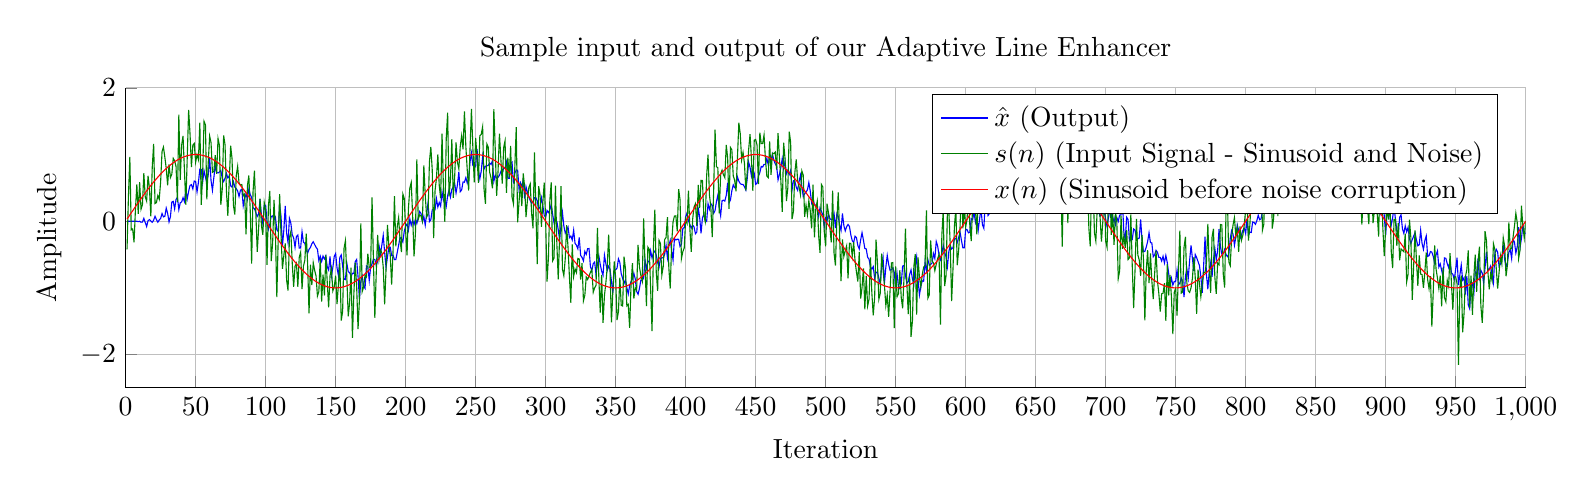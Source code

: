 % This file was created by matlab2tikz v0.4.7 (commit 84da6da3eee1f984abca8102d577f21df97f7554) running on MATLAB 8.3.
% Copyright (c) 2008--2014, Nico Schlömer <nico.schloemer@gmail.com>
% All rights reserved.
% Minimal pgfplots version: 1.3
% 
% The latest updates can be retrieved from
%   http://www.mathworks.com/matlabcentral/fileexchange/22022-matlab2tikz
% where you can also make suggestions and rate matlab2tikz.
% 
\begin{tikzpicture}

\begin{axis}[%
width=7in,
height=1.5in,scale only axis,
xmin=0,
xmax=1000,
xmajorgrids,
ymin=-2.5,
ymax=2,
xlabel={Iteration},
ylabel={Amplitude},
title={Sample input and output of our Adaptive Line Enhancer},
ymajorgrids,
axis x line*=bottom,
axis y line*=left,
legend style={draw=black,fill=white,legend cell align=left}
]
\addplot [color=blue,solid]
  table[row sep=crcr]{1	0\\
2	0\\
3	0\\
4	0\\
5	0\\
6	0\\
7	-0.002\\
8	-0.001\\
9	-0.007\\
10	-0.001\\
11	-0.015\\
12	-0.012\\
13	0.043\\
14	-0.019\\
15	-0.08\\
16	0.008\\
17	0.023\\
18	0.003\\
19	-0.016\\
20	0.015\\
21	0.074\\
22	0.024\\
23	-0.015\\
24	0.018\\
25	0.041\\
26	0.115\\
27	0.065\\
28	0.073\\
29	0.196\\
30	0.118\\
31	-0.01\\
32	0.069\\
33	0.288\\
34	0.298\\
35	0.185\\
36	0.326\\
37	0.356\\
38	0.174\\
39	0.275\\
40	0.29\\
41	0.353\\
42	0.295\\
43	0.473\\
44	0.336\\
45	0.449\\
46	0.537\\
47	0.549\\
48	0.485\\
49	0.603\\
50	0.595\\
51	0.439\\
52	0.583\\
53	0.781\\
54	0.776\\
55	0.584\\
56	0.758\\
57	0.661\\
58	0.573\\
59	0.701\\
60	0.954\\
61	0.61\\
62	0.463\\
63	0.653\\
64	0.834\\
65	0.729\\
66	0.724\\
67	0.738\\
68	0.761\\
69	0.646\\
70	0.595\\
71	0.644\\
72	0.718\\
73	0.649\\
74	0.68\\
75	0.53\\
76	0.512\\
77	0.594\\
78	0.512\\
79	0.489\\
80	0.454\\
81	0.371\\
82	0.464\\
83	0.48\\
84	0.23\\
85	0.34\\
86	0.41\\
87	0.333\\
88	0.482\\
89	0.399\\
90	0.357\\
91	0.201\\
92	0.189\\
93	0.128\\
94	0.072\\
95	0.109\\
96	0.33\\
97	0.088\\
98	-0.04\\
99	0.234\\
100	0.239\\
101	-0.007\\
102	-0.122\\
103	-0.042\\
104	0.072\\
105	0.079\\
106	0.023\\
107	0.06\\
108	-0.129\\
109	-0.156\\
110	0.246\\
111	0.073\\
112	-0.374\\
113	-0.133\\
114	0.23\\
115	-0.181\\
116	-0.32\\
117	0.043\\
118	-0.028\\
119	-0.205\\
120	-0.249\\
121	-0.392\\
122	-0.227\\
123	-0.207\\
124	-0.403\\
125	-0.402\\
126	-0.158\\
127	-0.315\\
128	-0.332\\
129	-0.43\\
130	-0.478\\
131	-0.422\\
132	-0.394\\
133	-0.338\\
134	-0.308\\
135	-0.35\\
136	-0.391\\
137	-0.419\\
138	-0.591\\
139	-0.525\\
140	-0.603\\
141	-0.523\\
142	-0.567\\
143	-0.519\\
144	-0.684\\
145	-0.733\\
146	-0.527\\
147	-0.823\\
148	-0.695\\
149	-0.529\\
150	-0.485\\
151	-0.701\\
152	-0.817\\
153	-0.544\\
154	-0.506\\
155	-0.672\\
156	-0.868\\
157	-0.877\\
158	-0.632\\
159	-0.758\\
160	-0.77\\
161	-0.829\\
162	-0.781\\
163	-0.784\\
164	-0.607\\
165	-0.574\\
166	-0.831\\
167	-1.17\\
168	-0.899\\
169	-0.822\\
170	-0.968\\
171	-1.007\\
172	-0.67\\
173	-0.682\\
174	-0.89\\
175	-0.688\\
176	-0.639\\
177	-0.568\\
178	-0.575\\
179	-0.663\\
180	-0.6\\
181	-0.369\\
182	-0.492\\
183	-0.361\\
184	-0.214\\
185	-0.469\\
186	-0.692\\
187	-0.539\\
188	-0.395\\
189	-0.391\\
190	-0.515\\
191	-0.508\\
192	-0.577\\
193	-0.575\\
194	-0.469\\
195	-0.358\\
196	-0.244\\
197	-0.265\\
198	-0.312\\
199	-0.152\\
200	-0.075\\
201	-0.042\\
202	-0.136\\
203	0.032\\
204	-0.06\\
205	0.014\\
206	-0.052\\
207	0.035\\
208	-0.034\\
209	0.056\\
210	0.146\\
211	0.115\\
212	-0.006\\
213	0.072\\
214	-0.059\\
215	0.113\\
216	0.275\\
217	-0.006\\
218	0.02\\
219	0.169\\
220	0.179\\
221	0.174\\
222	0.339\\
223	0.212\\
224	0.281\\
225	0.225\\
226	0.441\\
227	0.306\\
228	0.317\\
229	0.222\\
230	0.385\\
231	0.468\\
232	0.364\\
233	0.478\\
234	0.509\\
235	0.573\\
236	0.423\\
237	0.545\\
238	0.741\\
239	0.443\\
240	0.468\\
241	0.589\\
242	0.585\\
243	0.654\\
244	0.571\\
245	0.628\\
246	0.889\\
247	1.022\\
248	0.836\\
249	0.844\\
250	0.821\\
251	1.086\\
252	0.764\\
253	0.637\\
254	0.751\\
255	0.968\\
256	0.782\\
257	0.826\\
258	0.83\\
259	0.838\\
260	0.874\\
261	0.851\\
262	0.908\\
263	0.598\\
264	0.688\\
265	0.646\\
266	0.658\\
267	0.688\\
268	0.745\\
269	0.712\\
270	0.799\\
271	0.798\\
272	0.886\\
273	0.646\\
274	0.643\\
275	0.87\\
276	0.887\\
277	0.563\\
278	0.725\\
279	0.768\\
280	0.766\\
281	0.48\\
282	0.576\\
283	0.513\\
284	0.623\\
285	0.338\\
286	0.517\\
287	0.433\\
288	0.369\\
289	0.308\\
290	0.269\\
291	0.287\\
292	0.352\\
293	0.353\\
294	0.304\\
295	0.178\\
296	0.216\\
297	0.351\\
298	0.234\\
299	0.086\\
300	0.059\\
301	0.16\\
302	0.129\\
303	0.171\\
304	0.25\\
305	0.104\\
306	-0.025\\
307	0.014\\
308	-0.002\\
309	-0.129\\
310	-0.281\\
311	-0.06\\
312	0.131\\
313	-0.072\\
314	-0.178\\
315	-0.135\\
316	-0.088\\
317	-0.247\\
318	-0.222\\
319	-0.281\\
320	-0.135\\
321	-0.331\\
322	-0.361\\
323	-0.414\\
324	-0.243\\
325	-0.514\\
326	-0.543\\
327	-0.596\\
328	-0.453\\
329	-0.498\\
330	-0.412\\
331	-0.41\\
332	-0.684\\
333	-0.739\\
334	-0.637\\
335	-0.613\\
336	-0.805\\
337	-0.647\\
338	-0.518\\
339	-0.65\\
340	-0.746\\
341	-0.809\\
342	-0.51\\
343	-0.634\\
344	-0.738\\
345	-0.675\\
346	-0.724\\
347	-0.898\\
348	-1.075\\
349	-0.736\\
350	-0.727\\
351	-0.704\\
352	-0.565\\
353	-0.619\\
354	-0.789\\
355	-0.857\\
356	-0.935\\
357	-0.878\\
358	-0.997\\
359	-1.092\\
360	-0.966\\
361	-0.905\\
362	-0.867\\
363	-0.782\\
364	-0.865\\
365	-1.055\\
366	-1.097\\
367	-1.009\\
368	-0.885\\
369	-0.893\\
370	-0.85\\
371	-0.579\\
372	-0.71\\
373	-0.613\\
374	-0.595\\
375	-0.444\\
376	-0.551\\
377	-0.471\\
378	-0.447\\
379	-0.508\\
380	-0.618\\
381	-0.689\\
382	-0.561\\
383	-0.55\\
384	-0.547\\
385	-0.497\\
386	-0.359\\
387	-0.549\\
388	-0.375\\
389	-0.287\\
390	-0.436\\
391	-0.583\\
392	-0.259\\
393	-0.282\\
394	-0.269\\
395	-0.272\\
396	-0.379\\
397	-0.345\\
398	-0.108\\
399	-0.097\\
400	0.066\\
401	0.123\\
402	0.007\\
403	-0.05\\
404	-0.105\\
405	-0.057\\
406	-0.086\\
407	-0.188\\
408	-0.161\\
409	0.207\\
410	0.06\\
411	-0.183\\
412	0.051\\
413	0.106\\
414	0.017\\
415	-0.001\\
416	0.261\\
417	0.179\\
418	0.263\\
419	0.237\\
420	0.119\\
421	0.158\\
422	0.293\\
423	0.39\\
424	0.208\\
425	0.083\\
426	0.306\\
427	0.316\\
428	0.302\\
429	0.388\\
430	0.577\\
431	0.275\\
432	0.317\\
433	0.457\\
434	0.544\\
435	0.502\\
436	0.513\\
437	0.664\\
438	0.602\\
439	0.563\\
440	0.552\\
441	0.551\\
442	0.518\\
443	0.468\\
444	0.641\\
445	0.886\\
446	0.808\\
447	0.677\\
448	0.789\\
449	0.719\\
450	0.553\\
451	0.569\\
452	0.677\\
453	0.73\\
454	0.822\\
455	0.813\\
456	0.852\\
457	0.852\\
458	0.944\\
459	0.846\\
460	0.961\\
461	0.914\\
462	1.006\\
463	0.916\\
464	0.861\\
465	0.824\\
466	0.621\\
467	0.702\\
468	0.803\\
469	0.939\\
470	0.788\\
471	0.898\\
472	0.713\\
473	0.765\\
474	0.703\\
475	0.764\\
476	0.468\\
477	0.609\\
478	0.602\\
479	0.511\\
480	0.464\\
481	0.593\\
482	0.689\\
483	0.518\\
484	0.37\\
485	0.412\\
486	0.438\\
487	0.47\\
488	0.581\\
489	0.452\\
490	0.274\\
491	0.338\\
492	0.244\\
493	0.244\\
494	0.176\\
495	0.071\\
496	0.202\\
497	0.149\\
498	0.093\\
499	-0.09\\
500	0.046\\
501	0.002\\
502	0.114\\
503	0.042\\
504	0.02\\
505	0.039\\
506	0.117\\
507	-0.103\\
508	0.108\\
509	0.071\\
510	-0.058\\
511	-0.138\\
512	0.115\\
513	-0.064\\
514	-0.145\\
515	-0.082\\
516	-0.049\\
517	-0.079\\
518	-0.206\\
519	-0.292\\
520	-0.32\\
521	-0.226\\
522	-0.246\\
523	-0.366\\
524	-0.416\\
525	-0.28\\
526	-0.174\\
527	-0.284\\
528	-0.409\\
529	-0.416\\
530	-0.542\\
531	-0.57\\
532	-0.687\\
533	-0.719\\
534	-0.681\\
535	-0.858\\
536	-0.768\\
537	-0.761\\
538	-0.852\\
539	-0.939\\
540	-0.682\\
541	-0.541\\
542	-0.93\\
543	-0.689\\
544	-0.514\\
545	-0.648\\
546	-0.736\\
547	-0.725\\
548	-0.698\\
549	-0.768\\
550	-0.996\\
551	-0.784\\
552	-0.978\\
553	-1.008\\
554	-0.937\\
555	-0.673\\
556	-0.665\\
557	-0.811\\
558	-0.931\\
559	-0.906\\
560	-0.799\\
561	-0.73\\
562	-0.866\\
563	-0.951\\
564	-0.674\\
565	-0.537\\
566	-0.877\\
567	-1.106\\
568	-0.98\\
569	-0.894\\
570	-0.901\\
571	-0.614\\
572	-0.737\\
573	-0.574\\
574	-0.66\\
575	-0.647\\
576	-0.629\\
577	-0.487\\
578	-0.559\\
579	-0.305\\
580	-0.372\\
581	-0.508\\
582	-0.576\\
583	-0.486\\
584	-0.36\\
585	-0.459\\
586	-0.538\\
587	-0.681\\
588	-0.454\\
589	-0.366\\
590	-0.418\\
591	-0.397\\
592	-0.253\\
593	-0.265\\
594	-0.318\\
595	-0.246\\
596	-0.165\\
597	-0.288\\
598	-0.398\\
599	-0.4\\
600	-0.12\\
601	-0.126\\
602	-0.174\\
603	-0.165\\
604	0.038\\
605	0.022\\
606	0.144\\
607	-0.02\\
608	0.049\\
609	-0.132\\
610	0.043\\
611	0.179\\
612	-0.054\\
613	-0.107\\
614	0.285\\
615	0.22\\
616	0.086\\
617	0.116\\
618	0.258\\
619	0.265\\
620	0.201\\
621	0.301\\
622	0.269\\
623	0.253\\
624	0.363\\
625	0.413\\
626	0.257\\
627	0.474\\
628	0.438\\
629	0.472\\
630	0.325\\
631	0.517\\
632	0.509\\
633	0.56\\
634	0.457\\
635	0.505\\
636	0.587\\
637	0.668\\
638	0.476\\
639	0.7\\
640	0.748\\
641	0.698\\
642	0.753\\
643	0.863\\
644	0.826\\
645	0.829\\
646	0.93\\
647	0.869\\
648	0.731\\
649	0.7\\
650	0.961\\
651	0.859\\
652	0.923\\
653	0.887\\
654	1.014\\
655	1.039\\
656	1.046\\
657	0.813\\
658	1.056\\
659	0.898\\
660	0.977\\
661	0.981\\
662	0.995\\
663	0.76\\
664	0.821\\
665	0.663\\
666	0.678\\
667	0.823\\
668	0.788\\
669	0.795\\
670	0.67\\
671	0.756\\
672	0.534\\
673	0.354\\
674	0.555\\
675	0.807\\
676	0.373\\
677	0.195\\
678	0.451\\
679	0.846\\
680	0.521\\
681	0.27\\
682	0.668\\
683	0.586\\
684	0.347\\
685	0.317\\
686	0.549\\
687	0.575\\
688	0.396\\
689	0.217\\
690	0.299\\
691	0.524\\
692	0.517\\
693	0.214\\
694	0.157\\
695	0.142\\
696	0.077\\
697	0.095\\
698	0.152\\
699	0.155\\
700	0.034\\
701	-0.083\\
702	0.052\\
703	0.159\\
704	0.117\\
705	-0.036\\
706	0.048\\
707	-0.05\\
708	0.054\\
709	-0.003\\
710	0.091\\
711	0.096\\
712	0.289\\
713	-0.163\\
714	-0.277\\
715	0.059\\
716	0.028\\
717	-0.295\\
718	-0.28\\
719	-0.277\\
720	-0.117\\
721	-0.134\\
722	-0.249\\
723	-0.264\\
724	-0.253\\
725	0.027\\
726	-0.29\\
727	-0.457\\
728	-0.453\\
729	-0.39\\
730	-0.304\\
731	-0.174\\
732	-0.321\\
733	-0.326\\
734	-0.534\\
735	-0.505\\
736	-0.437\\
737	-0.465\\
738	-0.543\\
739	-0.542\\
740	-0.597\\
741	-0.526\\
742	-0.626\\
743	-0.515\\
744	-0.618\\
745	-0.778\\
746	-0.959\\
747	-0.854\\
748	-0.959\\
749	-0.904\\
750	-0.905\\
751	-0.732\\
752	-0.953\\
753	-0.927\\
754	-0.853\\
755	-0.911\\
756	-1.137\\
757	-0.824\\
758	-0.714\\
759	-0.854\\
760	-0.585\\
761	-0.362\\
762	-0.563\\
763	-0.749\\
764	-0.5\\
765	-0.546\\
766	-0.606\\
767	-0.665\\
768	-0.83\\
769	-1.076\\
770	-0.663\\
771	-0.233\\
772	-0.802\\
773	-1.02\\
774	-0.747\\
775	-0.623\\
776	-0.835\\
777	-0.581\\
778	-0.408\\
779	-0.582\\
780	-0.439\\
781	-0.121\\
782	-0.383\\
783	-0.494\\
784	-0.489\\
785	-0.425\\
786	-0.499\\
787	-0.531\\
788	-0.494\\
789	-0.26\\
790	-0.141\\
791	-0.194\\
792	-0.36\\
793	-0.235\\
794	-0.055\\
795	-0.137\\
796	-0.26\\
797	-0.209\\
798	-0.137\\
799	-0.108\\
800	-0.184\\
801	0.035\\
802	-0.205\\
803	-0.163\\
804	-0.169\\
805	-0.012\\
806	-0.019\\
807	-0.047\\
808	0.008\\
809	0.089\\
810	0.022\\
811	0.036\\
812	0.15\\
813	0.247\\
814	0.126\\
815	0.146\\
816	0.328\\
817	0.186\\
818	0.176\\
819	0.267\\
820	0.254\\
821	0.195\\
822	0.31\\
823	0.408\\
824	0.29\\
825	0.296\\
826	0.255\\
827	0.381\\
828	0.377\\
829	0.41\\
830	0.18\\
831	0.447\\
832	0.502\\
833	0.558\\
834	0.481\\
835	0.602\\
836	0.813\\
837	0.63\\
838	0.475\\
839	0.474\\
840	0.535\\
841	0.696\\
842	0.462\\
843	0.461\\
844	0.48\\
845	0.638\\
846	0.568\\
847	0.56\\
848	0.624\\
849	0.733\\
850	0.882\\
851	0.772\\
852	0.656\\
853	0.658\\
854	0.706\\
855	0.76\\
856	0.619\\
857	0.778\\
858	0.858\\
859	0.698\\
860	0.847\\
861	0.739\\
862	0.618\\
863	0.699\\
864	0.779\\
865	0.672\\
866	0.55\\
867	0.768\\
868	0.635\\
869	0.635\\
870	0.549\\
871	0.642\\
872	0.627\\
873	0.572\\
874	0.628\\
875	0.778\\
876	0.517\\
877	0.638\\
878	0.78\\
879	0.619\\
880	0.547\\
881	0.72\\
882	0.55\\
883	0.418\\
884	0.308\\
885	0.5\\
886	0.52\\
887	0.714\\
888	0.273\\
889	0.168\\
890	0.261\\
891	0.391\\
892	0.254\\
893	0.248\\
894	0.252\\
895	0.252\\
896	0.106\\
897	0.192\\
898	0.308\\
899	0.086\\
900	-0.212\\
901	0.145\\
902	0.344\\
903	0.087\\
904	-0.058\\
905	0.052\\
906	0.22\\
907	0.032\\
908	-0.147\\
909	-0.204\\
910	0.058\\
911	0.096\\
912	-0.116\\
913	-0.182\\
914	-0.07\\
915	-0.159\\
916	-0.093\\
917	-0.262\\
918	-0.333\\
919	-0.277\\
920	-0.224\\
921	-0.173\\
922	-0.281\\
923	-0.369\\
924	-0.354\\
925	-0.136\\
926	-0.332\\
927	-0.421\\
928	-0.291\\
929	-0.22\\
930	-0.528\\
931	-0.517\\
932	-0.455\\
933	-0.464\\
934	-0.527\\
935	-0.63\\
936	-0.504\\
937	-0.446\\
938	-0.687\\
939	-0.641\\
940	-0.736\\
941	-0.835\\
942	-0.551\\
943	-0.557\\
944	-0.637\\
945	-0.696\\
946	-0.585\\
947	-0.777\\
948	-0.795\\
949	-0.875\\
950	-0.725\\
951	-0.547\\
952	-0.959\\
953	-0.807\\
954	-0.658\\
955	-0.882\\
956	-0.847\\
957	-1.1\\
958	-0.824\\
959	-1.254\\
960	-1.311\\
961	-0.982\\
962	-0.937\\
963	-1.084\\
964	-0.761\\
965	-0.788\\
966	-0.559\\
967	-0.891\\
968	-0.735\\
969	-0.777\\
970	-0.932\\
971	-0.696\\
972	-0.459\\
973	-0.736\\
974	-0.721\\
975	-0.672\\
976	-0.818\\
977	-0.926\\
978	-0.485\\
979	-0.422\\
980	-0.465\\
981	-0.677\\
982	-0.641\\
983	-0.57\\
984	-0.352\\
985	-0.573\\
986	-0.685\\
987	-0.621\\
988	-0.466\\
989	-0.427\\
990	-0.56\\
991	-0.278\\
992	-0.311\\
993	-0.477\\
994	-0.384\\
995	-0.091\\
996	-0.394\\
997	-0.258\\
998	-0.056\\
999	-0.167\\
1000	-0.188\\
};
\addlegendentry{$\hat{x} $ (Output)};

\addplot [color=black!50!green,solid]
  table[row sep=crcr]{1	-0.423\\
2	0.368\\
3	0.966\\
4	-0.13\\
5	-0.116\\
6	-0.318\\
7	0.171\\
8	0.553\\
9	0.112\\
10	0.585\\
11	0.18\\
12	0.248\\
13	0.72\\
14	0.365\\
15	0.303\\
16	0.681\\
17	0.499\\
18	0.071\\
19	0.806\\
20	1.161\\
21	0.265\\
22	0.279\\
23	0.385\\
24	0.329\\
25	0.592\\
26	1.043\\
27	1.112\\
28	0.963\\
29	0.792\\
30	0.539\\
31	0.852\\
32	0.655\\
33	0.706\\
34	0.943\\
35	0.906\\
36	0.822\\
37	0.287\\
38	1.6\\
39	0.622\\
40	1.14\\
41	1.28\\
42	0.765\\
43	0.246\\
44	0.95\\
45	1.671\\
46	1.309\\
47	0.813\\
48	1.14\\
49	1.167\\
50	0.885\\
51	0.998\\
52	0.924\\
53	1.48\\
54	0.245\\
55	0.707\\
56	1.499\\
57	1.444\\
58	0.327\\
59	0.88\\
60	1.276\\
61	1.181\\
62	0.733\\
63	0.747\\
64	0.989\\
65	0.711\\
66	1.24\\
67	1.138\\
68	0.245\\
69	0.478\\
70	1.288\\
71	1.148\\
72	0.452\\
73	0.082\\
74	0.595\\
75	1.134\\
76	0.939\\
77	0.238\\
78	0.099\\
79	0.683\\
80	0.822\\
81	0.571\\
82	0.545\\
83	0.55\\
84	0.38\\
85	0.409\\
86	-0.199\\
87	0.535\\
88	0.685\\
89	0.16\\
90	-0.637\\
91	0.44\\
92	0.757\\
93	0.132\\
94	-0.461\\
95	-0.105\\
96	0.339\\
97	-0.065\\
98	-0.205\\
99	0.279\\
100	0.157\\
101	-0.656\\
102	0.234\\
103	0.453\\
104	-0.599\\
105	-0.325\\
106	0.321\\
107	-0.181\\
108	-1.14\\
109	-0.245\\
110	0.405\\
111	-0.212\\
112	-0.714\\
113	-0.515\\
114	-0.334\\
115	-0.886\\
116	-1.039\\
117	-0.246\\
118	-0.156\\
119	-0.626\\
120	-0.983\\
121	-0.678\\
122	-0.632\\
123	-0.983\\
124	-0.542\\
125	-0.465\\
126	-1.02\\
127	-0.674\\
128	-0.587\\
129	-0.186\\
130	-0.641\\
131	-1.382\\
132	-0.651\\
133	-0.959\\
134	-0.623\\
135	-0.736\\
136	-0.821\\
137	-1.123\\
138	-1.055\\
139	-0.561\\
140	-1.207\\
141	-0.8\\
142	-1.114\\
143	-0.506\\
144	-0.912\\
145	-1.292\\
146	-0.818\\
147	-0.711\\
148	-1.046\\
149	-0.985\\
150	-0.816\\
151	-1.244\\
152	-0.948\\
153	-0.629\\
154	-1.491\\
155	-1.353\\
156	-0.406\\
157	-0.291\\
158	-0.847\\
159	-1.428\\
160	-1.22\\
161	-0.695\\
162	-1.749\\
163	-1.101\\
164	-0.622\\
165	-0.971\\
166	-1.62\\
167	-1.173\\
168	-0.033\\
169	-1.054\\
170	-0.986\\
171	-0.811\\
172	-0.838\\
173	-0.486\\
174	-0.691\\
175	-0.681\\
176	0.357\\
177	-0.598\\
178	-1.449\\
179	-0.781\\
180	-0.206\\
181	-0.575\\
182	-0.432\\
183	-0.476\\
184	-0.688\\
185	-1.246\\
186	-0.723\\
187	-0.055\\
188	-0.361\\
189	-0.507\\
190	-0.951\\
191	-0.455\\
192	0.375\\
193	-0.378\\
194	-0.084\\
195	0.054\\
196	-0.283\\
197	-0.462\\
198	0.41\\
199	0.344\\
200	-0.151\\
201	-0.513\\
202	0.192\\
203	0.499\\
204	0.582\\
205	0.085\\
206	-0.528\\
207	-0.177\\
208	0.926\\
209	0.028\\
210	0.094\\
211	0.079\\
212	0.0\\
213	0.838\\
214	0.391\\
215	0.063\\
216	0.105\\
217	0.891\\
218	1.115\\
219	0.771\\
220	-0.254\\
221	0.457\\
222	0.642\\
223	1.001\\
224	0.536\\
225	0.344\\
226	1.313\\
227	0.505\\
228	-0.011\\
229	1.244\\
230	1.627\\
231	0.374\\
232	0.612\\
233	1.232\\
234	0.352\\
235	0.654\\
236	1.181\\
237	0.882\\
238	0.787\\
239	1.12\\
240	1.28\\
241	1.079\\
242	1.647\\
243	1.123\\
244	0.77\\
245	0.461\\
246	1.096\\
247	1.684\\
248	1.115\\
249	0.582\\
250	1.25\\
251	0.964\\
252	0.575\\
253	1.283\\
254	1.303\\
255	1.417\\
256	0.483\\
257	0.261\\
258	1.159\\
259	1.111\\
260	0.736\\
261	0.647\\
262	0.492\\
263	1.681\\
264	1.09\\
265	0.382\\
266	0.749\\
267	1.313\\
268	0.943\\
269	0.565\\
270	1.102\\
271	1.205\\
272	0.424\\
273	0.954\\
274	0.653\\
275	1.13\\
276	0.364\\
277	0.261\\
278	0.823\\
279	1.411\\
280	-0.016\\
281	0.291\\
282	0.565\\
283	0.226\\
284	0.716\\
285	0.515\\
286	0.062\\
287	0.316\\
288	0.506\\
289	0.56\\
290	0.111\\
291	-0.106\\
292	1.031\\
293	0.202\\
294	-0.644\\
295	0.524\\
296	0.402\\
297	-0.084\\
298	0.283\\
299	0.58\\
300	0.018\\
301	-0.905\\
302	-0.543\\
303	0.318\\
304	0.583\\
305	-0.595\\
306	-0.553\\
307	0.534\\
308	-0.334\\
309	-0.872\\
310	-0.219\\
311	0.527\\
312	-0.72\\
313	-0.817\\
314	-0.565\\
315	-0.059\\
316	-0.398\\
317	-0.84\\
318	-1.225\\
319	-0.349\\
320	-0.829\\
321	-0.716\\
322	-0.77\\
323	-0.559\\
324	-0.567\\
325	-0.875\\
326	-0.631\\
327	-1.194\\
328	-1.11\\
329	-0.836\\
330	-0.874\\
331	-0.821\\
332	-0.766\\
333	-0.722\\
334	-1.066\\
335	-1.0\\
336	-0.963\\
337	-0.101\\
338	-0.852\\
339	-1.371\\
340	-0.804\\
341	-1.526\\
342	-1.119\\
343	-0.926\\
344	-0.693\\
345	-0.2\\
346	-0.751\\
347	-1.518\\
348	-1.057\\
349	-0.605\\
350	-0.845\\
351	-1.483\\
352	-1.358\\
353	-0.848\\
354	-1.261\\
355	-1.272\\
356	-0.532\\
357	-0.709\\
358	-1.272\\
359	-1.249\\
360	-1.6\\
361	-0.955\\
362	-0.628\\
363	-1.161\\
364	-0.999\\
365	-1.033\\
366	-0.355\\
367	-0.688\\
368	-0.812\\
369	-0.899\\
370	0.042\\
371	-0.661\\
372	-1.275\\
373	-0.388\\
374	-0.422\\
375	-1.016\\
376	-1.649\\
377	-0.399\\
378	0.174\\
379	-0.765\\
380	-1.046\\
381	-0.286\\
382	-0.334\\
383	-0.808\\
384	-0.679\\
385	-0.277\\
386	-0.244\\
387	0.062\\
388	-0.702\\
389	-1.009\\
390	-0.336\\
391	-0.011\\
392	0.077\\
393	0.081\\
394	-0.151\\
395	0.482\\
396	0.323\\
397	-0.562\\
398	-0.457\\
399	-0.4\\
400	0.029\\
401	-0.031\\
402	0.458\\
403	-0.105\\
404	-0.461\\
405	0.03\\
406	0.213\\
407	0.262\\
408	-0.07\\
409	0.545\\
410	0.198\\
411	0.613\\
412	0.61\\
413	0.088\\
414	-0.007\\
415	0.681\\
416	0.999\\
417	0.394\\
418	0.209\\
419	-0.24\\
420	0.444\\
421	1.375\\
422	0.818\\
423	0.801\\
424	0.116\\
425	0.707\\
426	0.766\\
427	0.697\\
428	0.653\\
429	1.145\\
430	0.954\\
431	0.187\\
432	1.106\\
433	1.071\\
434	0.682\\
435	0.614\\
436	0.448\\
437	0.951\\
438	1.477\\
439	1.314\\
440	0.919\\
441	1.033\\
442	0.869\\
443	0.461\\
444	0.746\\
445	1.074\\
446	1.306\\
447	0.941\\
448	0.457\\
449	1.216\\
450	1.226\\
451	1.141\\
452	0.557\\
453	1.329\\
454	1.165\\
455	1.164\\
456	1.292\\
457	0.928\\
458	0.675\\
459	0.655\\
460	1.196\\
461	0.696\\
462	1.021\\
463	1.013\\
464	1.037\\
465	0.773\\
466	1.322\\
467	0.945\\
468	0.61\\
469	0.139\\
470	1.179\\
471	0.94\\
472	0.303\\
473	0.5\\
474	1.344\\
475	1.185\\
476	0.031\\
477	0.149\\
478	0.731\\
479	0.926\\
480	0.608\\
481	0.519\\
482	0.401\\
483	0.754\\
484	0.693\\
485	0.067\\
486	0.243\\
487	0.097\\
488	0.309\\
489	0.159\\
490	-0.108\\
491	0.549\\
492	-0.242\\
493	0.193\\
494	0.302\\
495	-0.212\\
496	-0.475\\
497	0.55\\
498	0.512\\
499	-0.153\\
500	-0.378\\
501	0.263\\
502	0.129\\
503	-0.088\\
504	-0.316\\
505	0.459\\
506	-0.479\\
507	-0.664\\
508	0.008\\
509	0.432\\
510	-0.228\\
511	-0.899\\
512	-0.272\\
513	-0.53\\
514	-0.444\\
515	-0.37\\
516	-0.859\\
517	-0.33\\
518	-0.333\\
519	-0.523\\
520	-0.315\\
521	-0.593\\
522	-0.762\\
523	-0.906\\
524	-0.461\\
525	-1.161\\
526	-0.995\\
527	-0.707\\
528	-1.323\\
529	-0.822\\
530	-1.271\\
531	-1.167\\
532	-0.543\\
533	-1.072\\
534	-1.413\\
535	-1.143\\
536	-0.277\\
537	-0.624\\
538	-1.172\\
539	-1.082\\
540	-0.485\\
541	-0.726\\
542	-0.963\\
543	-1.265\\
544	-1.112\\
545	-1.433\\
546	-1.049\\
547	-0.626\\
548	-0.621\\
549	-1.604\\
550	-0.678\\
551	-1.132\\
552	-1.089\\
553	-0.735\\
554	-1.145\\
555	-1.307\\
556	-0.834\\
557	-0.111\\
558	-0.932\\
559	-1.393\\
560	-0.833\\
561	-1.736\\
562	-1.492\\
563	-0.681\\
564	-0.496\\
565	-1.401\\
566	-0.543\\
567	-0.846\\
568	-0.981\\
569	-0.804\\
570	-0.69\\
571	-0.662\\
572	0.162\\
573	-1.156\\
574	-1.107\\
575	-0.288\\
576	-0.597\\
577	-0.624\\
578	-0.742\\
579	-0.645\\
580	-0.56\\
581	-0.501\\
582	-1.55\\
583	-0.214\\
584	0.165\\
585	-0.974\\
586	-0.82\\
587	0.168\\
588	0.158\\
589	-0.368\\
590	-1.198\\
591	-0.697\\
592	-0.07\\
593	0.19\\
594	-0.66\\
595	-0.435\\
596	-0.09\\
597	0.577\\
598	-0.108\\
599	0.207\\
600	-0.089\\
601	0.031\\
602	0.37\\
603	-0.064\\
604	-0.298\\
605	0.245\\
606	0.638\\
607	0.182\\
608	-0.199\\
609	0.383\\
610	0.466\\
611	0.5\\
612	0.297\\
613	0.344\\
614	0.861\\
615	0.347\\
616	0.241\\
617	0.297\\
618	1.102\\
619	0.977\\
620	0.405\\
621	0.358\\
622	0.92\\
623	0.52\\
624	0.936\\
625	0.656\\
626	0.92\\
627	0.828\\
628	0.706\\
629	0.468\\
630	1.161\\
631	0.611\\
632	1.021\\
633	0.943\\
634	0.669\\
635	0.96\\
636	1.089\\
637	1.331\\
638	1.332\\
639	0.759\\
640	0.887\\
641	1.223\\
642	0.731\\
643	1.132\\
644	1.05\\
645	0.824\\
646	1.051\\
647	1.61\\
648	1.258\\
649	0.808\\
650	0.594\\
651	1.42\\
652	1.019\\
653	1.529\\
654	0.853\\
655	1.034\\
656	1.097\\
657	0.969\\
658	0.275\\
659	0.872\\
660	1.445\\
661	1.136\\
662	1.084\\
663	0.779\\
664	0.729\\
665	0.619\\
666	0.944\\
667	0.96\\
668	0.65\\
669	-0.382\\
670	0.844\\
671	1.431\\
672	0.822\\
673	-0.029\\
674	0.87\\
675	1.517\\
676	0.322\\
677	0.17\\
678	0.945\\
679	1.108\\
680	0.223\\
681	0.367\\
682	0.499\\
683	0.77\\
684	0.887\\
685	0.232\\
686	0.227\\
687	0.756\\
688	-0.099\\
689	-0.377\\
690	0.59\\
691	0.576\\
692	-0.172\\
693	-0.297\\
694	0.197\\
695	0.435\\
696	0.067\\
697	-0.305\\
698	0.001\\
699	0.637\\
700	-0.297\\
701	-0.391\\
702	0.337\\
703	0.592\\
704	-0.205\\
705	0.147\\
706	-0.355\\
707	0.142\\
708	-0.013\\
709	-0.861\\
710	-0.746\\
711	0.083\\
712	-0.415\\
713	-0.221\\
714	-0.4\\
715	-0.131\\
716	-0.575\\
717	-0.548\\
718	0.103\\
719	-0.664\\
720	-1.305\\
721	-0.728\\
722	0.033\\
723	-0.506\\
724	-0.583\\
725	-0.821\\
726	-0.206\\
727	-0.565\\
728	-1.489\\
729	-0.74\\
730	-0.434\\
731	-0.93\\
732	-0.484\\
733	-0.896\\
734	-1.167\\
735	-0.785\\
736	-0.444\\
737	-0.894\\
738	-1.085\\
739	-1.356\\
740	-1.09\\
741	-1.081\\
742	-0.93\\
743	-1.495\\
744	-0.648\\
745	-1.114\\
746	-0.805\\
747	-1.143\\
748	-1.692\\
749	-1.066\\
750	-1.006\\
751	-1.417\\
752	-0.762\\
753	-0.141\\
754	-1.079\\
755	-1.063\\
756	-0.391\\
757	-0.234\\
758	-0.927\\
759	-1.045\\
760	-1.068\\
761	-0.998\\
762	-0.855\\
763	-0.541\\
764	-0.845\\
765	-1.391\\
766	-0.728\\
767	-0.936\\
768	-1.132\\
769	-0.937\\
770	-0.769\\
771	-0.767\\
772	-0.618\\
773	-0.042\\
774	-0.694\\
775	-1.074\\
776	-0.24\\
777	-0.114\\
778	-0.84\\
779	-1.09\\
780	-0.628\\
781	-0.653\\
782	-0.05\\
783	-0.055\\
784	-0.792\\
785	-0.996\\
786	0.195\\
787	0.324\\
788	-0.611\\
789	-0.668\\
790	-0.232\\
791	-0.055\\
792	0.052\\
793	-0.227\\
794	-0.098\\
795	-0.461\\
796	-0.077\\
797	-0.288\\
798	-0.21\\
799	-0.056\\
800	0.171\\
801	0.3\\
802	-0.29\\
803	-0.062\\
804	0.339\\
805	0.262\\
806	0.33\\
807	0.421\\
808	0.49\\
809	0.218\\
810	0.533\\
811	0.967\\
812	-0.135\\
813	-0.043\\
814	0.906\\
815	0.677\\
816	0.435\\
817	0.758\\
818	1.002\\
819	-0.111\\
820	0.041\\
821	0.963\\
822	1.206\\
823	0.078\\
824	0.616\\
825	0.919\\
826	0.814\\
827	0.805\\
828	1.105\\
829	1.296\\
830	0.672\\
831	0.688\\
832	0.992\\
833	0.733\\
834	0.686\\
835	0.553\\
836	1.336\\
837	1.032\\
838	0.461\\
839	0.46\\
840	1.09\\
841	1.04\\
842	0.855\\
843	1.192\\
844	1.383\\
845	0.652\\
846	0.591\\
847	1.048\\
848	1.175\\
849	0.461\\
850	0.657\\
851	1.289\\
852	1.063\\
853	1.061\\
854	0.786\\
855	1.068\\
856	0.627\\
857	1.03\\
858	0.831\\
859	0.734\\
860	1.19\\
861	0.332\\
862	0.925\\
863	1.24\\
864	0.735\\
865	0.288\\
866	0.897\\
867	0.982\\
868	0.771\\
869	0.62\\
870	1.117\\
871	0.686\\
872	0.808\\
873	1.187\\
874	0.587\\
875	0.613\\
876	0.69\\
877	0.216\\
878	0.525\\
879	0.849\\
880	0.974\\
881	0.542\\
882	0.514\\
883	-0.05\\
884	0.337\\
885	0.451\\
886	0.71\\
887	0.207\\
888	-0.045\\
889	0.597\\
890	0.576\\
891	-0.028\\
892	0.164\\
893	0.169\\
894	0.103\\
895	-0.23\\
896	0.825\\
897	0.594\\
898	-0.105\\
899	-0.524\\
900	-0.106\\
901	0.203\\
902	0.024\\
903	0.349\\
904	-0.455\\
905	-0.704\\
906	0.026\\
907	0.032\\
908	-0.368\\
909	-0.031\\
910	-0.586\\
911	-0.416\\
912	-0.438\\
913	-0.457\\
914	-0.188\\
915	-0.909\\
916	-0.799\\
917	0.024\\
918	-0.246\\
919	-1.179\\
920	-0.669\\
921	-0.138\\
922	-0.59\\
923	-0.971\\
924	-0.514\\
925	-0.793\\
926	-0.801\\
927	-1.001\\
928	-0.759\\
929	-0.47\\
930	-0.878\\
931	-1.013\\
932	-0.823\\
933	-1.582\\
934	-1.063\\
935	-0.363\\
936	-0.715\\
937	-0.852\\
938	-1.007\\
939	-0.818\\
940	-1.278\\
941	-0.696\\
942	-1.143\\
943	-1.208\\
944	-0.887\\
945	-0.976\\
946	-0.478\\
947	-0.938\\
948	-1.33\\
949	-0.843\\
950	-0.832\\
951	-0.935\\
952	-2.154\\
953	-1.001\\
954	-0.817\\
955	-1.668\\
956	-1.384\\
957	-0.83\\
958	-0.727\\
959	-0.439\\
960	-1.295\\
961	-0.818\\
962	-1.403\\
963	-0.828\\
964	-0.5\\
965	-1.06\\
966	-0.609\\
967	-0.382\\
968	-1.266\\
969	-1.526\\
970	-1.059\\
971	-0.149\\
972	-0.293\\
973	-0.753\\
974	-1.023\\
975	-0.788\\
976	-0.891\\
977	-0.338\\
978	-0.426\\
979	-0.704\\
980	-1.012\\
981	-0.773\\
982	-0.519\\
983	-0.641\\
984	-0.249\\
985	-0.373\\
986	-0.825\\
987	-0.655\\
988	-0.017\\
989	-0.419\\
990	-0.411\\
991	-0.243\\
992	-0.077\\
993	0.119\\
994	-0.022\\
995	-0.557\\
996	-0.432\\
997	0.232\\
998	-0.075\\
999	-0.251\\
1000	0.005\\
};
\addlegendentry{$s(n)$ (Input Signal - Sinusoid and Noise)};

\addplot [color=red,solid]
  table[row sep=crcr]{1	0.031\\
2	0.063\\
3	0.094\\
4	0.125\\
5	0.156\\
6	0.187\\
7	0.218\\
8	0.249\\
9	0.279\\
10	0.309\\
11	0.339\\
12	0.368\\
13	0.397\\
14	0.426\\
15	0.454\\
16	0.482\\
17	0.509\\
18	0.536\\
19	0.562\\
20	0.588\\
21	0.613\\
22	0.637\\
23	0.661\\
24	0.685\\
25	0.707\\
26	0.729\\
27	0.75\\
28	0.771\\
29	0.79\\
30	0.809\\
31	0.827\\
32	0.844\\
33	0.861\\
34	0.876\\
35	0.891\\
36	0.905\\
37	0.918\\
38	0.93\\
39	0.941\\
40	0.951\\
41	0.96\\
42	0.969\\
43	0.976\\
44	0.982\\
45	0.988\\
46	0.992\\
47	0.996\\
48	0.998\\
49	1.0\\
50	1\\
51	1.0\\
52	0.998\\
53	0.996\\
54	0.992\\
55	0.988\\
56	0.982\\
57	0.976\\
58	0.969\\
59	0.96\\
60	0.951\\
61	0.941\\
62	0.93\\
63	0.918\\
64	0.905\\
65	0.891\\
66	0.876\\
67	0.861\\
68	0.844\\
69	0.827\\
70	0.809\\
71	0.79\\
72	0.771\\
73	0.75\\
74	0.729\\
75	0.707\\
76	0.685\\
77	0.661\\
78	0.637\\
79	0.613\\
80	0.588\\
81	0.562\\
82	0.536\\
83	0.509\\
84	0.482\\
85	0.454\\
86	0.426\\
87	0.397\\
88	0.368\\
89	0.339\\
90	0.309\\
91	0.279\\
92	0.249\\
93	0.218\\
94	0.187\\
95	0.156\\
96	0.125\\
97	0.094\\
98	0.063\\
99	0.031\\
100	-3.216e-16\\
101	-0.031\\
102	-0.063\\
103	-0.094\\
104	-0.125\\
105	-0.156\\
106	-0.187\\
107	-0.218\\
108	-0.249\\
109	-0.279\\
110	-0.309\\
111	-0.339\\
112	-0.368\\
113	-0.397\\
114	-0.426\\
115	-0.454\\
116	-0.482\\
117	-0.509\\
118	-0.536\\
119	-0.562\\
120	-0.588\\
121	-0.613\\
122	-0.637\\
123	-0.661\\
124	-0.685\\
125	-0.707\\
126	-0.729\\
127	-0.75\\
128	-0.771\\
129	-0.79\\
130	-0.809\\
131	-0.827\\
132	-0.844\\
133	-0.861\\
134	-0.876\\
135	-0.891\\
136	-0.905\\
137	-0.918\\
138	-0.93\\
139	-0.941\\
140	-0.951\\
141	-0.96\\
142	-0.969\\
143	-0.976\\
144	-0.982\\
145	-0.988\\
146	-0.992\\
147	-0.996\\
148	-0.998\\
149	-1.0\\
150	-1\\
151	-1.0\\
152	-0.998\\
153	-0.996\\
154	-0.992\\
155	-0.988\\
156	-0.982\\
157	-0.976\\
158	-0.969\\
159	-0.96\\
160	-0.951\\
161	-0.941\\
162	-0.93\\
163	-0.918\\
164	-0.905\\
165	-0.891\\
166	-0.876\\
167	-0.861\\
168	-0.844\\
169	-0.827\\
170	-0.809\\
171	-0.79\\
172	-0.771\\
173	-0.75\\
174	-0.729\\
175	-0.707\\
176	-0.685\\
177	-0.661\\
178	-0.637\\
179	-0.613\\
180	-0.588\\
181	-0.562\\
182	-0.536\\
183	-0.509\\
184	-0.482\\
185	-0.454\\
186	-0.426\\
187	-0.397\\
188	-0.368\\
189	-0.339\\
190	-0.309\\
191	-0.279\\
192	-0.249\\
193	-0.218\\
194	-0.187\\
195	-0.156\\
196	-0.125\\
197	-0.094\\
198	-0.063\\
199	-0.031\\
200	6.432e-16\\
201	0.031\\
202	0.063\\
203	0.094\\
204	0.125\\
205	0.156\\
206	0.187\\
207	0.218\\
208	0.249\\
209	0.279\\
210	0.309\\
211	0.339\\
212	0.368\\
213	0.397\\
214	0.426\\
215	0.454\\
216	0.482\\
217	0.509\\
218	0.536\\
219	0.562\\
220	0.588\\
221	0.613\\
222	0.637\\
223	0.661\\
224	0.685\\
225	0.707\\
226	0.729\\
227	0.75\\
228	0.771\\
229	0.79\\
230	0.809\\
231	0.827\\
232	0.844\\
233	0.861\\
234	0.876\\
235	0.891\\
236	0.905\\
237	0.918\\
238	0.93\\
239	0.941\\
240	0.951\\
241	0.96\\
242	0.969\\
243	0.976\\
244	0.982\\
245	0.988\\
246	0.992\\
247	0.996\\
248	0.998\\
249	1.0\\
250	1\\
251	1.0\\
252	0.998\\
253	0.996\\
254	0.992\\
255	0.988\\
256	0.982\\
257	0.976\\
258	0.969\\
259	0.96\\
260	0.951\\
261	0.941\\
262	0.93\\
263	0.918\\
264	0.905\\
265	0.891\\
266	0.876\\
267	0.861\\
268	0.844\\
269	0.827\\
270	0.809\\
271	0.79\\
272	0.771\\
273	0.75\\
274	0.729\\
275	0.707\\
276	0.685\\
277	0.661\\
278	0.637\\
279	0.613\\
280	0.588\\
281	0.562\\
282	0.536\\
283	0.509\\
284	0.482\\
285	0.454\\
286	0.426\\
287	0.397\\
288	0.368\\
289	0.339\\
290	0.309\\
291	0.279\\
292	0.249\\
293	0.218\\
294	0.187\\
295	0.156\\
296	0.125\\
297	0.094\\
298	0.063\\
299	0.031\\
300	3.674e-16\\
301	-0.031\\
302	-0.063\\
303	-0.094\\
304	-0.125\\
305	-0.156\\
306	-0.187\\
307	-0.218\\
308	-0.249\\
309	-0.279\\
310	-0.309\\
311	-0.339\\
312	-0.368\\
313	-0.397\\
314	-0.426\\
315	-0.454\\
316	-0.482\\
317	-0.509\\
318	-0.536\\
319	-0.562\\
320	-0.588\\
321	-0.613\\
322	-0.637\\
323	-0.661\\
324	-0.685\\
325	-0.707\\
326	-0.729\\
327	-0.75\\
328	-0.771\\
329	-0.79\\
330	-0.809\\
331	-0.827\\
332	-0.844\\
333	-0.861\\
334	-0.876\\
335	-0.891\\
336	-0.905\\
337	-0.918\\
338	-0.93\\
339	-0.941\\
340	-0.951\\
341	-0.96\\
342	-0.969\\
343	-0.976\\
344	-0.982\\
345	-0.988\\
346	-0.992\\
347	-0.996\\
348	-0.998\\
349	-1.0\\
350	-1\\
351	-1.0\\
352	-0.998\\
353	-0.996\\
354	-0.992\\
355	-0.988\\
356	-0.982\\
357	-0.976\\
358	-0.969\\
359	-0.96\\
360	-0.951\\
361	-0.941\\
362	-0.93\\
363	-0.918\\
364	-0.905\\
365	-0.891\\
366	-0.876\\
367	-0.861\\
368	-0.844\\
369	-0.827\\
370	-0.809\\
371	-0.79\\
372	-0.771\\
373	-0.75\\
374	-0.729\\
375	-0.707\\
376	-0.685\\
377	-0.661\\
378	-0.637\\
379	-0.613\\
380	-0.588\\
381	-0.562\\
382	-0.536\\
383	-0.509\\
384	-0.482\\
385	-0.454\\
386	-0.426\\
387	-0.397\\
388	-0.368\\
389	-0.339\\
390	-0.309\\
391	-0.279\\
392	-0.249\\
393	-0.218\\
394	-0.187\\
395	-0.156\\
396	-0.125\\
397	-0.094\\
398	-0.063\\
399	-0.031\\
400	1.286e-15\\
401	0.031\\
402	0.063\\
403	0.094\\
404	0.125\\
405	0.156\\
406	0.187\\
407	0.218\\
408	0.249\\
409	0.279\\
410	0.309\\
411	0.339\\
412	0.368\\
413	0.397\\
414	0.426\\
415	0.454\\
416	0.482\\
417	0.509\\
418	0.536\\
419	0.562\\
420	0.588\\
421	0.613\\
422	0.637\\
423	0.661\\
424	0.685\\
425	0.707\\
426	0.729\\
427	0.75\\
428	0.771\\
429	0.79\\
430	0.809\\
431	0.827\\
432	0.844\\
433	0.861\\
434	0.876\\
435	0.891\\
436	0.905\\
437	0.918\\
438	0.93\\
439	0.941\\
440	0.951\\
441	0.96\\
442	0.969\\
443	0.976\\
444	0.982\\
445	0.988\\
446	0.992\\
447	0.996\\
448	0.998\\
449	1.0\\
450	1\\
451	1.0\\
452	0.998\\
453	0.996\\
454	0.992\\
455	0.988\\
456	0.982\\
457	0.976\\
458	0.969\\
459	0.96\\
460	0.951\\
461	0.941\\
462	0.93\\
463	0.918\\
464	0.905\\
465	0.891\\
466	0.876\\
467	0.861\\
468	0.844\\
469	0.827\\
470	0.809\\
471	0.79\\
472	0.771\\
473	0.75\\
474	0.729\\
475	0.707\\
476	0.685\\
477	0.661\\
478	0.637\\
479	0.613\\
480	0.588\\
481	0.562\\
482	0.536\\
483	0.509\\
484	0.482\\
485	0.454\\
486	0.426\\
487	0.397\\
488	0.368\\
489	0.339\\
490	0.309\\
491	0.279\\
492	0.249\\
493	0.218\\
494	0.187\\
495	0.156\\
496	0.125\\
497	0.094\\
498	0.063\\
499	0.031\\
500	-1.164e-15\\
501	-0.031\\
502	-0.063\\
503	-0.094\\
504	-0.125\\
505	-0.156\\
506	-0.187\\
507	-0.218\\
508	-0.249\\
509	-0.279\\
510	-0.309\\
511	-0.339\\
512	-0.368\\
513	-0.397\\
514	-0.426\\
515	-0.454\\
516	-0.482\\
517	-0.509\\
518	-0.536\\
519	-0.562\\
520	-0.588\\
521	-0.613\\
522	-0.637\\
523	-0.661\\
524	-0.685\\
525	-0.707\\
526	-0.729\\
527	-0.75\\
528	-0.771\\
529	-0.79\\
530	-0.809\\
531	-0.827\\
532	-0.844\\
533	-0.861\\
534	-0.876\\
535	-0.891\\
536	-0.905\\
537	-0.918\\
538	-0.93\\
539	-0.941\\
540	-0.951\\
541	-0.96\\
542	-0.969\\
543	-0.976\\
544	-0.982\\
545	-0.988\\
546	-0.992\\
547	-0.996\\
548	-0.998\\
549	-1.0\\
550	-1\\
551	-1.0\\
552	-0.998\\
553	-0.996\\
554	-0.992\\
555	-0.988\\
556	-0.982\\
557	-0.976\\
558	-0.969\\
559	-0.96\\
560	-0.951\\
561	-0.941\\
562	-0.93\\
563	-0.918\\
564	-0.905\\
565	-0.891\\
566	-0.876\\
567	-0.861\\
568	-0.844\\
569	-0.827\\
570	-0.809\\
571	-0.79\\
572	-0.771\\
573	-0.75\\
574	-0.729\\
575	-0.707\\
576	-0.685\\
577	-0.661\\
578	-0.637\\
579	-0.613\\
580	-0.588\\
581	-0.562\\
582	-0.536\\
583	-0.509\\
584	-0.482\\
585	-0.454\\
586	-0.426\\
587	-0.397\\
588	-0.368\\
589	-0.339\\
590	-0.309\\
591	-0.279\\
592	-0.249\\
593	-0.218\\
594	-0.187\\
595	-0.156\\
596	-0.125\\
597	-0.094\\
598	-0.063\\
599	-0.031\\
600	-7.348e-16\\
601	0.031\\
602	0.063\\
603	0.094\\
604	0.125\\
605	0.156\\
606	0.187\\
607	0.218\\
608	0.249\\
609	0.279\\
610	0.309\\
611	0.339\\
612	0.368\\
613	0.397\\
614	0.426\\
615	0.454\\
616	0.482\\
617	0.509\\
618	0.536\\
619	0.562\\
620	0.588\\
621	0.613\\
622	0.637\\
623	0.661\\
624	0.685\\
625	0.707\\
626	0.729\\
627	0.75\\
628	0.771\\
629	0.79\\
630	0.809\\
631	0.827\\
632	0.844\\
633	0.861\\
634	0.876\\
635	0.891\\
636	0.905\\
637	0.918\\
638	0.93\\
639	0.941\\
640	0.951\\
641	0.96\\
642	0.969\\
643	0.976\\
644	0.982\\
645	0.988\\
646	0.992\\
647	0.996\\
648	0.998\\
649	1.0\\
650	1\\
651	1.0\\
652	0.998\\
653	0.996\\
654	0.992\\
655	0.988\\
656	0.982\\
657	0.976\\
658	0.969\\
659	0.96\\
660	0.951\\
661	0.941\\
662	0.93\\
663	0.918\\
664	0.905\\
665	0.891\\
666	0.876\\
667	0.861\\
668	0.844\\
669	0.827\\
670	0.809\\
671	0.79\\
672	0.771\\
673	0.75\\
674	0.729\\
675	0.707\\
676	0.685\\
677	0.661\\
678	0.637\\
679	0.613\\
680	0.588\\
681	0.562\\
682	0.536\\
683	0.509\\
684	0.482\\
685	0.454\\
686	0.426\\
687	0.397\\
688	0.368\\
689	0.339\\
690	0.309\\
691	0.279\\
692	0.249\\
693	0.218\\
694	0.187\\
695	0.156\\
696	0.125\\
697	0.094\\
698	0.063\\
699	0.031\\
700	-2.695e-15\\
701	-0.031\\
702	-0.063\\
703	-0.094\\
704	-0.125\\
705	-0.156\\
706	-0.187\\
707	-0.218\\
708	-0.249\\
709	-0.279\\
710	-0.309\\
711	-0.339\\
712	-0.368\\
713	-0.397\\
714	-0.426\\
715	-0.454\\
716	-0.482\\
717	-0.509\\
718	-0.536\\
719	-0.562\\
720	-0.588\\
721	-0.613\\
722	-0.637\\
723	-0.661\\
724	-0.685\\
725	-0.707\\
726	-0.729\\
727	-0.75\\
728	-0.771\\
729	-0.79\\
730	-0.809\\
731	-0.827\\
732	-0.844\\
733	-0.861\\
734	-0.876\\
735	-0.891\\
736	-0.905\\
737	-0.918\\
738	-0.93\\
739	-0.941\\
740	-0.951\\
741	-0.96\\
742	-0.969\\
743	-0.976\\
744	-0.982\\
745	-0.988\\
746	-0.992\\
747	-0.996\\
748	-0.998\\
749	-1.0\\
750	-1\\
751	-1.0\\
752	-0.998\\
753	-0.996\\
754	-0.992\\
755	-0.988\\
756	-0.982\\
757	-0.976\\
758	-0.969\\
759	-0.96\\
760	-0.951\\
761	-0.941\\
762	-0.93\\
763	-0.918\\
764	-0.905\\
765	-0.891\\
766	-0.876\\
767	-0.861\\
768	-0.844\\
769	-0.827\\
770	-0.809\\
771	-0.79\\
772	-0.771\\
773	-0.75\\
774	-0.729\\
775	-0.707\\
776	-0.685\\
777	-0.661\\
778	-0.637\\
779	-0.613\\
780	-0.588\\
781	-0.562\\
782	-0.536\\
783	-0.509\\
784	-0.482\\
785	-0.454\\
786	-0.426\\
787	-0.397\\
788	-0.368\\
789	-0.339\\
790	-0.309\\
791	-0.279\\
792	-0.249\\
793	-0.218\\
794	-0.187\\
795	-0.156\\
796	-0.125\\
797	-0.094\\
798	-0.063\\
799	-0.031\\
800	2.573e-15\\
801	0.031\\
802	0.063\\
803	0.094\\
804	0.125\\
805	0.156\\
806	0.187\\
807	0.218\\
808	0.249\\
809	0.279\\
810	0.309\\
811	0.339\\
812	0.368\\
813	0.397\\
814	0.426\\
815	0.454\\
816	0.482\\
817	0.509\\
818	0.536\\
819	0.562\\
820	0.588\\
821	0.613\\
822	0.637\\
823	0.661\\
824	0.685\\
825	0.707\\
826	0.729\\
827	0.75\\
828	0.771\\
829	0.79\\
830	0.809\\
831	0.827\\
832	0.844\\
833	0.861\\
834	0.876\\
835	0.891\\
836	0.905\\
837	0.918\\
838	0.93\\
839	0.941\\
840	0.951\\
841	0.96\\
842	0.969\\
843	0.976\\
844	0.982\\
845	0.988\\
846	0.992\\
847	0.996\\
848	0.998\\
849	1.0\\
850	1\\
851	1.0\\
852	0.998\\
853	0.996\\
854	0.992\\
855	0.988\\
856	0.982\\
857	0.976\\
858	0.969\\
859	0.96\\
860	0.951\\
861	0.941\\
862	0.93\\
863	0.918\\
864	0.905\\
865	0.891\\
866	0.876\\
867	0.861\\
868	0.844\\
869	0.827\\
870	0.809\\
871	0.79\\
872	0.771\\
873	0.75\\
874	0.729\\
875	0.707\\
876	0.685\\
877	0.661\\
878	0.637\\
879	0.613\\
880	0.588\\
881	0.562\\
882	0.536\\
883	0.509\\
884	0.482\\
885	0.454\\
886	0.426\\
887	0.397\\
888	0.368\\
889	0.339\\
890	0.309\\
891	0.279\\
892	0.249\\
893	0.218\\
894	0.187\\
895	0.156\\
896	0.125\\
897	0.094\\
898	0.063\\
899	0.031\\
900	-2.451e-15\\
901	-0.031\\
902	-0.063\\
903	-0.094\\
904	-0.125\\
905	-0.156\\
906	-0.187\\
907	-0.218\\
908	-0.249\\
909	-0.279\\
910	-0.309\\
911	-0.339\\
912	-0.368\\
913	-0.397\\
914	-0.426\\
915	-0.454\\
916	-0.482\\
917	-0.509\\
918	-0.536\\
919	-0.562\\
920	-0.588\\
921	-0.613\\
922	-0.637\\
923	-0.661\\
924	-0.685\\
925	-0.707\\
926	-0.729\\
927	-0.75\\
928	-0.771\\
929	-0.79\\
930	-0.809\\
931	-0.827\\
932	-0.844\\
933	-0.861\\
934	-0.876\\
935	-0.891\\
936	-0.905\\
937	-0.918\\
938	-0.93\\
939	-0.941\\
940	-0.951\\
941	-0.96\\
942	-0.969\\
943	-0.976\\
944	-0.982\\
945	-0.988\\
946	-0.992\\
947	-0.996\\
948	-0.998\\
949	-1.0\\
950	-1\\
951	-1.0\\
952	-0.998\\
953	-0.996\\
954	-0.992\\
955	-0.988\\
956	-0.982\\
957	-0.976\\
958	-0.969\\
959	-0.96\\
960	-0.951\\
961	-0.941\\
962	-0.93\\
963	-0.918\\
964	-0.905\\
965	-0.891\\
966	-0.876\\
967	-0.861\\
968	-0.844\\
969	-0.827\\
970	-0.809\\
971	-0.79\\
972	-0.771\\
973	-0.75\\
974	-0.729\\
975	-0.707\\
976	-0.685\\
977	-0.661\\
978	-0.637\\
979	-0.613\\
980	-0.588\\
981	-0.562\\
982	-0.536\\
983	-0.509\\
984	-0.482\\
985	-0.454\\
986	-0.426\\
987	-0.397\\
988	-0.368\\
989	-0.339\\
990	-0.309\\
991	-0.279\\
992	-0.249\\
993	-0.218\\
994	-0.187\\
995	-0.156\\
996	-0.125\\
997	-0.094\\
998	-0.063\\
999	-0.031\\
1000	2.328e-15\\
};
\addlegendentry{$x(n)$ (Sinusoid before noise corruption)};

\end{axis}
\end{tikzpicture}%